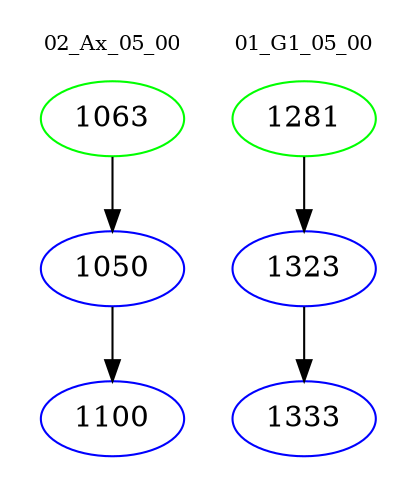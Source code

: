 digraph{
subgraph cluster_0 {
color = white
label = "02_Ax_05_00";
fontsize=10;
T0_1063 [label="1063", color="green"]
T0_1063 -> T0_1050 [color="black"]
T0_1050 [label="1050", color="blue"]
T0_1050 -> T0_1100 [color="black"]
T0_1100 [label="1100", color="blue"]
}
subgraph cluster_1 {
color = white
label = "01_G1_05_00";
fontsize=10;
T1_1281 [label="1281", color="green"]
T1_1281 -> T1_1323 [color="black"]
T1_1323 [label="1323", color="blue"]
T1_1323 -> T1_1333 [color="black"]
T1_1333 [label="1333", color="blue"]
}
}
